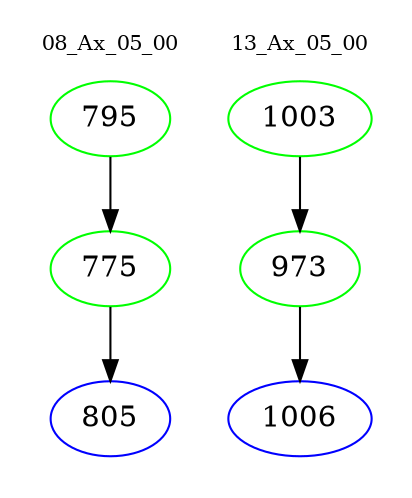 digraph{
subgraph cluster_0 {
color = white
label = "08_Ax_05_00";
fontsize=10;
T0_795 [label="795", color="green"]
T0_795 -> T0_775 [color="black"]
T0_775 [label="775", color="green"]
T0_775 -> T0_805 [color="black"]
T0_805 [label="805", color="blue"]
}
subgraph cluster_1 {
color = white
label = "13_Ax_05_00";
fontsize=10;
T1_1003 [label="1003", color="green"]
T1_1003 -> T1_973 [color="black"]
T1_973 [label="973", color="green"]
T1_973 -> T1_1006 [color="black"]
T1_1006 [label="1006", color="blue"]
}
}
